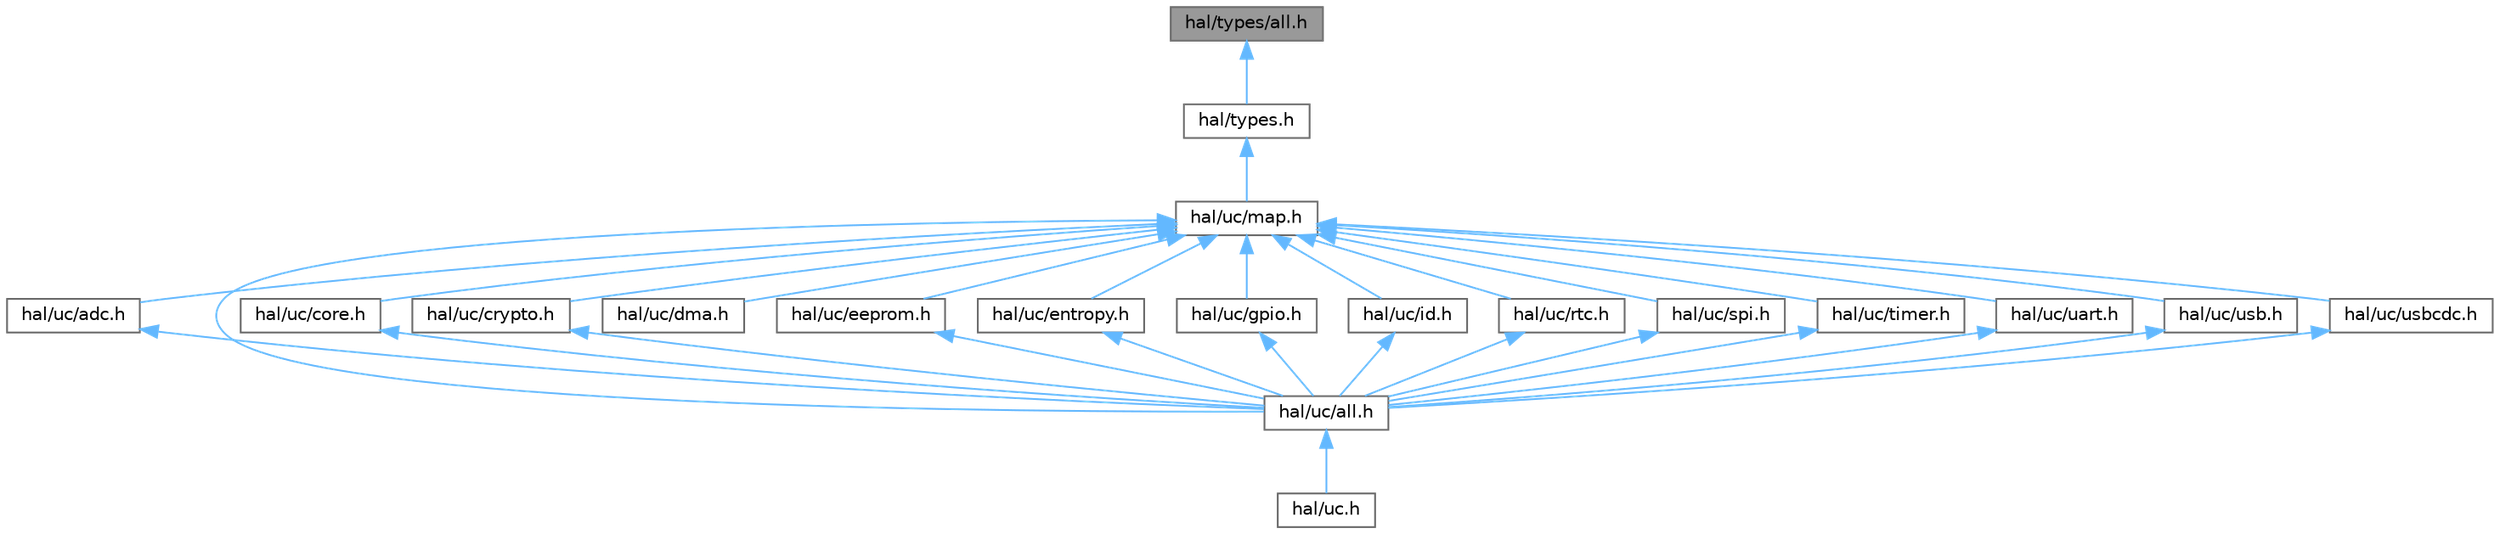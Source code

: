 digraph "hal/types/all.h"
{
 // INTERACTIVE_SVG=YES
 // LATEX_PDF_SIZE
  bgcolor="transparent";
  edge [fontname=Helvetica,fontsize=10,labelfontname=Helvetica,labelfontsize=10];
  node [fontname=Helvetica,fontsize=10,shape=box,height=0.2,width=0.4];
  Node1 [id="Node000001",label="hal/types/all.h",height=0.2,width=0.4,color="gray40", fillcolor="grey60", style="filled", fontcolor="black",tooltip=" "];
  Node1 -> Node2 [id="edge1_Node000001_Node000002",dir="back",color="steelblue1",style="solid",tooltip=" "];
  Node2 [id="Node000002",label="hal/types.h",height=0.2,width=0.4,color="grey40", fillcolor="white", style="filled",URL="$types_8h.html",tooltip=" "];
  Node2 -> Node3 [id="edge2_Node000002_Node000003",dir="back",color="steelblue1",style="solid",tooltip=" "];
  Node3 [id="Node000003",label="hal/uc/map.h",height=0.2,width=0.4,color="grey40", fillcolor="white", style="filled",URL="$map_8h.html",tooltip="HAL for uC Peripheral Map."];
  Node3 -> Node4 [id="edge3_Node000003_Node000004",dir="back",color="steelblue1",style="solid",tooltip=" "];
  Node4 [id="Node000004",label="hal/uc/adc.h",height=0.2,width=0.4,color="grey40", fillcolor="white", style="filled",URL="$uc_2adc_8h.html",tooltip="HAL for uC Internal ADC interfaces."];
  Node4 -> Node5 [id="edge4_Node000004_Node000005",dir="back",color="steelblue1",style="solid",tooltip=" "];
  Node5 [id="Node000005",label="hal/uc/all.h",height=0.2,width=0.4,color="grey40", fillcolor="white", style="filled",URL="$uc_2all_8h.html",tooltip=" "];
  Node5 -> Node6 [id="edge5_Node000005_Node000006",dir="back",color="steelblue1",style="solid",tooltip=" "];
  Node6 [id="Node000006",label="hal/uc.h",height=0.2,width=0.4,color="grey40", fillcolor="white", style="filled",URL="$uc_8h.html",tooltip=" "];
  Node3 -> Node5 [id="edge6_Node000003_Node000005",dir="back",color="steelblue1",style="solid",tooltip=" "];
  Node3 -> Node7 [id="edge7_Node000003_Node000007",dir="back",color="steelblue1",style="solid",tooltip=" "];
  Node7 [id="Node000007",label="hal/uc/core.h",height=0.2,width=0.4,color="grey40", fillcolor="white", style="filled",URL="$core_8h.html",tooltip="HAL for uC Core peripherals."];
  Node7 -> Node5 [id="edge8_Node000007_Node000005",dir="back",color="steelblue1",style="solid",tooltip=" "];
  Node3 -> Node8 [id="edge9_Node000003_Node000008",dir="back",color="steelblue1",style="solid",tooltip=" "];
  Node8 [id="Node000008",label="hal/uc/crypto.h",height=0.2,width=0.4,color="grey40", fillcolor="white", style="filled",URL="$uc_2crypto_8h.html",tooltip=" "];
  Node8 -> Node5 [id="edge10_Node000008_Node000005",dir="back",color="steelblue1",style="solid",tooltip=" "];
  Node3 -> Node9 [id="edge11_Node000003_Node000009",dir="back",color="steelblue1",style="solid",tooltip=" "];
  Node9 [id="Node000009",label="hal/uc/dma.h",height=0.2,width=0.4,color="grey40", fillcolor="white", style="filled",URL="$uc_2dma_8h.html",tooltip="HAL for DMA."];
  Node3 -> Node10 [id="edge12_Node000003_Node000010",dir="back",color="steelblue1",style="solid",tooltip=" "];
  Node10 [id="Node000010",label="hal/uc/eeprom.h",height=0.2,width=0.4,color="grey40", fillcolor="white", style="filled",URL="$eeprom_8h.html",tooltip="HAL for uC EEPROM peripherals."];
  Node10 -> Node5 [id="edge13_Node000010_Node000005",dir="back",color="steelblue1",style="solid",tooltip=" "];
  Node3 -> Node11 [id="edge14_Node000003_Node000011",dir="back",color="steelblue1",style="solid",tooltip=" "];
  Node11 [id="Node000011",label="hal/uc/entropy.h",height=0.2,width=0.4,color="grey40", fillcolor="white", style="filled",URL="$entropy_8h.html",tooltip="HAL for uC entropy source."];
  Node11 -> Node5 [id="edge15_Node000011_Node000005",dir="back",color="steelblue1",style="solid",tooltip=" "];
  Node3 -> Node12 [id="edge16_Node000003_Node000012",dir="back",color="steelblue1",style="solid",tooltip=" "];
  Node12 [id="Node000012",label="hal/uc/gpio.h",height=0.2,width=0.4,color="grey40", fillcolor="white", style="filled",URL="$gpio_8h.html",tooltip="HAL for uC GPIOs."];
  Node12 -> Node5 [id="edge17_Node000012_Node000005",dir="back",color="steelblue1",style="solid",tooltip=" "];
  Node3 -> Node13 [id="edge18_Node000003_Node000013",dir="back",color="steelblue1",style="solid",tooltip=" "];
  Node13 [id="Node000013",label="hal/uc/id.h",height=0.2,width=0.4,color="grey40", fillcolor="white", style="filled",URL="$id_8h.html",tooltip="HAL for uC ID."];
  Node13 -> Node5 [id="edge19_Node000013_Node000005",dir="back",color="steelblue1",style="solid",tooltip=" "];
  Node3 -> Node14 [id="edge20_Node000003_Node000014",dir="back",color="steelblue1",style="solid",tooltip=" "];
  Node14 [id="Node000014",label="hal/uc/rtc.h",height=0.2,width=0.4,color="grey40", fillcolor="white", style="filled",URL="$uc_2rtc_8h.html",tooltip="HAL for uC RTCs."];
  Node14 -> Node5 [id="edge21_Node000014_Node000005",dir="back",color="steelblue1",style="solid",tooltip=" "];
  Node3 -> Node15 [id="edge22_Node000003_Node000015",dir="back",color="steelblue1",style="solid",tooltip=" "];
  Node15 [id="Node000015",label="hal/uc/spi.h",height=0.2,width=0.4,color="grey40", fillcolor="white", style="filled",URL="$spi_8h.html",tooltip="HAL for SPI interfaces."];
  Node15 -> Node5 [id="edge23_Node000015_Node000005",dir="back",color="steelblue1",style="solid",tooltip=" "];
  Node3 -> Node16 [id="edge24_Node000003_Node000016",dir="back",color="steelblue1",style="solid",tooltip=" "];
  Node16 [id="Node000016",label="hal/uc/timer.h",height=0.2,width=0.4,color="grey40", fillcolor="white", style="filled",URL="$uc_2timer_8h.html",tooltip="HAL for uC Timers."];
  Node16 -> Node5 [id="edge25_Node000016_Node000005",dir="back",color="steelblue1",style="solid",tooltip=" "];
  Node3 -> Node17 [id="edge26_Node000003_Node000017",dir="back",color="steelblue1",style="solid",tooltip=" "];
  Node17 [id="Node000017",label="hal/uc/uart.h",height=0.2,width=0.4,color="grey40", fillcolor="white", style="filled",URL="$uc_2uart_8h.html",tooltip=" "];
  Node17 -> Node5 [id="edge27_Node000017_Node000005",dir="back",color="steelblue1",style="solid",tooltip=" "];
  Node3 -> Node18 [id="edge28_Node000003_Node000018",dir="back",color="steelblue1",style="solid",tooltip=" "];
  Node18 [id="Node000018",label="hal/uc/usb.h",height=0.2,width=0.4,color="grey40", fillcolor="white", style="filled",URL="$usb_8h.html",tooltip="HAL for USB interface."];
  Node18 -> Node5 [id="edge29_Node000018_Node000005",dir="back",color="steelblue1",style="solid",tooltip=" "];
  Node3 -> Node19 [id="edge30_Node000003_Node000019",dir="back",color="steelblue1",style="solid",tooltip=" "];
  Node19 [id="Node000019",label="hal/uc/usbcdc.h",height=0.2,width=0.4,color="grey40", fillcolor="white", style="filled",URL="$usbcdc_8h.html",tooltip="HAL for USB CDC interface."];
  Node19 -> Node5 [id="edge31_Node000019_Node000005",dir="back",color="steelblue1",style="solid",tooltip=" "];
}
